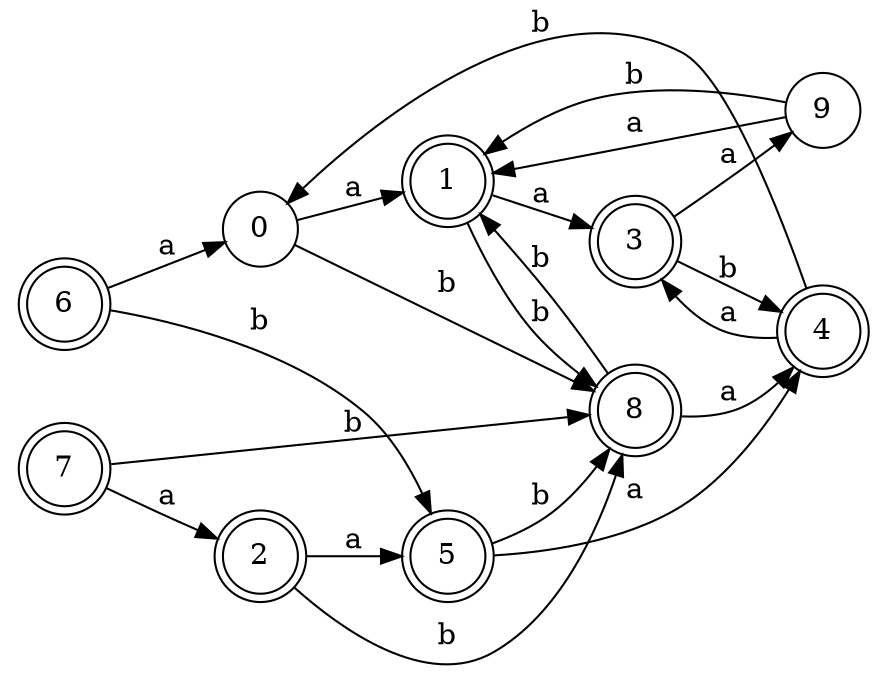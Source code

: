 digraph n8_9 {
__start0 [label="" shape="none"];

rankdir=LR;
size="8,5";

s0 [style="filled", color="black", fillcolor="white" shape="circle", label="0"];
s1 [style="rounded,filled", color="black", fillcolor="white" shape="doublecircle", label="1"];
s2 [style="rounded,filled", color="black", fillcolor="white" shape="doublecircle", label="2"];
s3 [style="rounded,filled", color="black", fillcolor="white" shape="doublecircle", label="3"];
s4 [style="rounded,filled", color="black", fillcolor="white" shape="doublecircle", label="4"];
s5 [style="rounded,filled", color="black", fillcolor="white" shape="doublecircle", label="5"];
s6 [style="rounded,filled", color="black", fillcolor="white" shape="doublecircle", label="6"];
s7 [style="rounded,filled", color="black", fillcolor="white" shape="doublecircle", label="7"];
s8 [style="rounded,filled", color="black", fillcolor="white" shape="doublecircle", label="8"];
s9 [style="filled", color="black", fillcolor="white" shape="circle", label="9"];
s0 -> s1 [label="a"];
s0 -> s8 [label="b"];
s1 -> s3 [label="a"];
s1 -> s8 [label="b"];
s2 -> s5 [label="a"];
s2 -> s8 [label="b"];
s3 -> s9 [label="a"];
s3 -> s4 [label="b"];
s4 -> s3 [label="a"];
s4 -> s0 [label="b"];
s5 -> s4 [label="a"];
s5 -> s8 [label="b"];
s6 -> s0 [label="a"];
s6 -> s5 [label="b"];
s7 -> s2 [label="a"];
s7 -> s8 [label="b"];
s8 -> s4 [label="a"];
s8 -> s1 [label="b"];
s9 -> s1 [label="a"];
s9 -> s1 [label="b"];

}